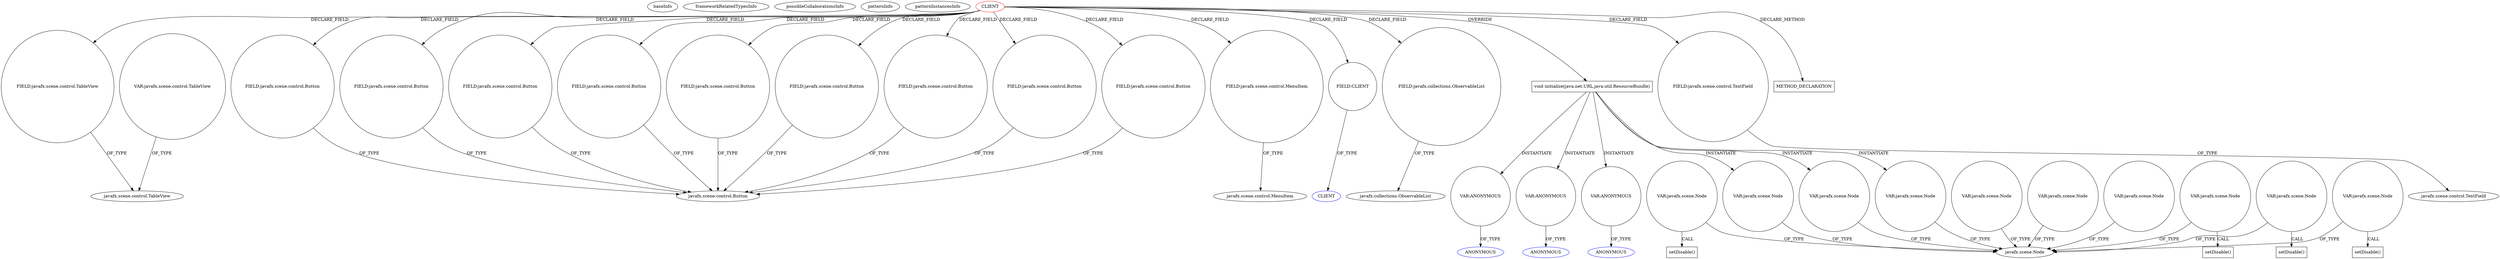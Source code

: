 digraph {
baseInfo[graphId=1002,category="pattern",isAnonymous=false,possibleRelation=false]
frameworkRelatedTypesInfo[]
possibleCollaborationsInfo[]
patternInfo[frequency=2.0,patternRootClient=0]
patternInstancesInfo[0="hock323-eventManager~/hock323-eventManager/EventManager-master/src/eventManager/controller/pokerTournament/TournamentController.java~TournamentController~3009",1="bianconejo-CEFX~/bianconejo-CEFX/CEFX-master/src/cefx/CEPrincipalController.java~CEPrincipalController~2114"]
150[label="FIELD:javafx.scene.control.TableView",vertexType="FIELD_DECLARATION",isFrameworkType=false,shape=circle]
0[label="CLIENT",vertexType="ROOT_CLIENT_CLASS_DECLARATION",isFrameworkType=false,color=red]
59[label="FIELD:javafx.scene.control.Button",vertexType="FIELD_DECLARATION",isFrameworkType=false,shape=circle]
140[label="FIELD:javafx.scene.control.Button",vertexType="FIELD_DECLARATION",isFrameworkType=false,shape=circle]
142[label="FIELD:javafx.scene.control.Button",vertexType="FIELD_DECLARATION",isFrameworkType=false,shape=circle]
81[label="FIELD:javafx.scene.control.Button",vertexType="FIELD_DECLARATION",isFrameworkType=false,shape=circle]
52[label="FIELD:javafx.scene.control.Button",vertexType="FIELD_DECLARATION",isFrameworkType=false,shape=circle]
14[label="FIELD:javafx.scene.control.Button",vertexType="FIELD_DECLARATION",isFrameworkType=false,shape=circle]
10[label="FIELD:javafx.scene.control.Button",vertexType="FIELD_DECLARATION",isFrameworkType=false,shape=circle]
4[label="FIELD:javafx.scene.control.Button",vertexType="FIELD_DECLARATION",isFrameworkType=false,shape=circle]
102[label="FIELD:javafx.scene.control.MenuItem",vertexType="FIELD_DECLARATION",isFrameworkType=false,shape=circle]
8[label="FIELD:javafx.scene.control.Button",vertexType="FIELD_DECLARATION",isFrameworkType=false,shape=circle]
151[label="javafx.scene.control.TableView",vertexType="FRAMEWORK_CLASS_TYPE",isFrameworkType=false]
20[label="FIELD:CLIENT",vertexType="FIELD_DECLARATION",isFrameworkType=false,shape=circle]
146[label="FIELD:javafx.collections.ObservableList",vertexType="FIELD_DECLARATION",isFrameworkType=false,shape=circle]
147[label="javafx.collections.ObservableList",vertexType="FRAMEWORK_INTERFACE_TYPE",isFrameworkType=false]
103[label="javafx.scene.control.MenuItem",vertexType="FRAMEWORK_CLASS_TYPE",isFrameworkType=false]
152[label="void initialize(java.net.URL,java.util.ResourceBundle)",vertexType="OVERRIDING_METHOD_DECLARATION",isFrameworkType=false,shape=box]
5[label="javafx.scene.control.Button",vertexType="FRAMEWORK_CLASS_TYPE",isFrameworkType=false]
6[label="FIELD:javafx.scene.control.TextField",vertexType="FIELD_DECLARATION",isFrameworkType=false,shape=circle]
21[label="CLIENT",vertexType="REFERENCE_CLIENT_CLASS_DECLARATION",isFrameworkType=false,color=blue]
211[label="VAR:javafx.scene.Node",vertexType="VARIABLE_EXPRESION",isFrameworkType=false,shape=circle]
189[label="javafx.scene.Node",vertexType="FRAMEWORK_CLASS_TYPE",isFrameworkType=false]
576[label="VAR:javafx.scene.Node",vertexType="VARIABLE_EXPRESION",isFrameworkType=false,shape=circle]
506[label="VAR:javafx.scene.Node",vertexType="VARIABLE_EXPRESION",isFrameworkType=false,shape=circle]
509[label="VAR:javafx.scene.Node",vertexType="VARIABLE_EXPRESION",isFrameworkType=false,shape=circle]
571[label="VAR:javafx.scene.Node",vertexType="VARIABLE_EXPRESION",isFrameworkType=false,shape=circle]
286[label="VAR:javafx.scene.Node",vertexType="VARIABLE_EXPRESION",isFrameworkType=false,shape=circle]
494[label="VAR:javafx.scene.Node",vertexType="VARIABLE_EXPRESION",isFrameworkType=false,shape=circle]
196[label="VAR:ANONYMOUS",vertexType="VARIABLE_EXPRESION",isFrameworkType=false,shape=circle]
208[label="VAR:ANONYMOUS",vertexType="VARIABLE_EXPRESION",isFrameworkType=false,shape=circle]
249[label="VAR:ANONYMOUS",vertexType="VARIABLE_EXPRESION",isFrameworkType=false,shape=circle]
7[label="javafx.scene.control.TextField",vertexType="FRAMEWORK_CLASS_TYPE",isFrameworkType=false]
577[label="setDisable()",vertexType="INSIDE_CALL",isFrameworkType=false,shape=box]
572[label="setDisable()",vertexType="INSIDE_CALL",isFrameworkType=false,shape=box]
594[label="METHOD_DECLARATION",vertexType="CLIENT_METHOD_DECLARATION",isFrameworkType=false,shape=box]
209[label="ANONYMOUS",vertexType="REFERENCE_ANONYMOUS_DECLARATION",isFrameworkType=false,color=blue]
197[label="ANONYMOUS",vertexType="REFERENCE_ANONYMOUS_DECLARATION",isFrameworkType=false,color=blue]
250[label="ANONYMOUS",vertexType="REFERENCE_ANONYMOUS_DECLARATION",isFrameworkType=false,color=blue]
289[label="VAR:javafx.scene.Node",vertexType="VARIABLE_EXPRESION",isFrameworkType=false,shape=circle]
579[label="VAR:javafx.scene.Node",vertexType="VARIABLE_EXPRESION",isFrameworkType=false,shape=circle]
580[label="setDisable()",vertexType="INSIDE_CALL",isFrameworkType=false,shape=box]
582[label="VAR:javafx.scene.Node",vertexType="VARIABLE_EXPRESION",isFrameworkType=false,shape=circle]
583[label="setDisable()",vertexType="INSIDE_CALL",isFrameworkType=false,shape=box]
591[label="VAR:javafx.scene.control.TableView",vertexType="VARIABLE_EXPRESION",isFrameworkType=false,shape=circle]
140->5[label="OF_TYPE"]
579->189[label="OF_TYPE"]
211->189[label="OF_TYPE"]
52->5[label="OF_TYPE"]
102->103[label="OF_TYPE"]
506->189[label="OF_TYPE"]
59->5[label="OF_TYPE"]
0->8[label="DECLARE_FIELD"]
582->189[label="OF_TYPE"]
152->286[label="INSTANTIATE"]
494->189[label="OF_TYPE"]
0->140[label="DECLARE_FIELD"]
142->5[label="OF_TYPE"]
14->5[label="OF_TYPE"]
289->189[label="OF_TYPE"]
0->4[label="DECLARE_FIELD"]
152->211[label="INSTANTIATE"]
152->196[label="INSTANTIATE"]
8->5[label="OF_TYPE"]
152->289[label="INSTANTIATE"]
152->208[label="INSTANTIATE"]
0->81[label="DECLARE_FIELD"]
576->189[label="OF_TYPE"]
0->20[label="DECLARE_FIELD"]
20->21[label="OF_TYPE"]
0->52[label="DECLARE_FIELD"]
196->197[label="OF_TYPE"]
582->583[label="CALL"]
0->152[label="OVERRIDE"]
146->147[label="OF_TYPE"]
6->7[label="OF_TYPE"]
81->5[label="OF_TYPE"]
0->10[label="DECLARE_FIELD"]
286->189[label="OF_TYPE"]
0->146[label="DECLARE_FIELD"]
571->189[label="OF_TYPE"]
0->142[label="DECLARE_FIELD"]
576->577[label="CALL"]
150->151[label="OF_TYPE"]
591->151[label="OF_TYPE"]
0->14[label="DECLARE_FIELD"]
10->5[label="OF_TYPE"]
0->150[label="DECLARE_FIELD"]
4->5[label="OF_TYPE"]
571->572[label="CALL"]
579->580[label="CALL"]
0->6[label="DECLARE_FIELD"]
509->189[label="OF_TYPE"]
249->250[label="OF_TYPE"]
152->249[label="INSTANTIATE"]
208->209[label="OF_TYPE"]
0->59[label="DECLARE_FIELD"]
0->102[label="DECLARE_FIELD"]
0->594[label="DECLARE_METHOD"]
}
